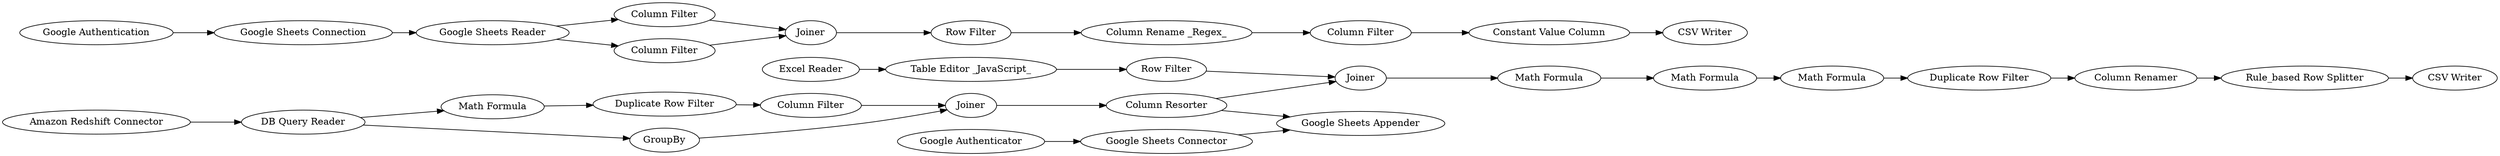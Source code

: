 digraph {
	"-7698560858569212096_58" [label=GroupBy]
	"-7698560858569212096_11" [label="Constant Value Column"]
	"-7698560858569212096_10" [label="Column Filter"]
	"-7698560858569212096_9" [label="Column Rename _Regex_"]
	"-7698560858569212096_63" [label=Joiner]
	"-7698560858569212096_16" [label="DB Query Reader"]
	"-7698560858569212096_62" [label="Column Resorter"]
	"-7698560858569212096_61" [label=Joiner]
	"-7698560858569212096_12" [label="CSV Writer"]
	"-7698560858569212096_66" [label="Duplicate Row Filter"]
	"-7698560858569212096_75" [label="CSV Writer"]
	"-7698560858569212096_13" [label="Excel Reader"]
	"-7698560858569212096_59" [label="Duplicate Row Filter"]
	"-7698560858569212096_69" [label="Google Authenticator"]
	"-7698560858569212096_14" [label="Amazon Redshift Connector"]
	"-7698560858569212096_64" [label="Table Editor _JavaScript_"]
	"-7698560858569212096_74" [label="Math Formula"]
	"-7698560858569212096_7" [label=Joiner]
	"-7698560858569212096_71" [label="Column Renamer"]
	"-7698560858569212096_76" [label="Math Formula"]
	"-7698560858569212096_68" [label="Google Sheets Connector"]
	"-7698560858569212096_67" [label="Google Sheets Appender"]
	"-7698560858569212096_6" [label="Column Filter"]
	"-7698560858569212096_73" [label="Math Formula"]
	"-7698560858569212096_60" [label="Column Filter"]
	"-7698560858569212096_8" [label="Row Filter"]
	"-7698560858569212096_4" [label="Google Sheets Reader"]
	"-7698560858569212096_1" [label="Google Authentication"]
	"-7698560858569212096_72" [label="Rule_based Row Splitter"]
	"-7698560858569212096_2" [label="Google Sheets Connection"]
	"-7698560858569212096_70" [label="Math Formula"]
	"-7698560858569212096_5" [label="Column Filter"]
	"-7698560858569212096_65" [label="Row Filter"]
	"-7698560858569212096_11" -> "-7698560858569212096_12"
	"-7698560858569212096_7" -> "-7698560858569212096_8"
	"-7698560858569212096_62" -> "-7698560858569212096_63"
	"-7698560858569212096_76" -> "-7698560858569212096_66"
	"-7698560858569212096_58" -> "-7698560858569212096_61"
	"-7698560858569212096_59" -> "-7698560858569212096_60"
	"-7698560858569212096_1" -> "-7698560858569212096_2"
	"-7698560858569212096_69" -> "-7698560858569212096_68"
	"-7698560858569212096_74" -> "-7698560858569212096_76"
	"-7698560858569212096_66" -> "-7698560858569212096_71"
	"-7698560858569212096_8" -> "-7698560858569212096_9"
	"-7698560858569212096_68" -> "-7698560858569212096_67"
	"-7698560858569212096_14" -> "-7698560858569212096_16"
	"-7698560858569212096_10" -> "-7698560858569212096_11"
	"-7698560858569212096_71" -> "-7698560858569212096_72"
	"-7698560858569212096_13" -> "-7698560858569212096_64"
	"-7698560858569212096_73" -> "-7698560858569212096_74"
	"-7698560858569212096_64" -> "-7698560858569212096_65"
	"-7698560858569212096_63" -> "-7698560858569212096_73"
	"-7698560858569212096_16" -> "-7698560858569212096_70"
	"-7698560858569212096_2" -> "-7698560858569212096_4"
	"-7698560858569212096_6" -> "-7698560858569212096_7"
	"-7698560858569212096_62" -> "-7698560858569212096_67"
	"-7698560858569212096_60" -> "-7698560858569212096_61"
	"-7698560858569212096_65" -> "-7698560858569212096_63"
	"-7698560858569212096_4" -> "-7698560858569212096_6"
	"-7698560858569212096_70" -> "-7698560858569212096_59"
	"-7698560858569212096_5" -> "-7698560858569212096_7"
	"-7698560858569212096_9" -> "-7698560858569212096_10"
	"-7698560858569212096_61" -> "-7698560858569212096_62"
	"-7698560858569212096_4" -> "-7698560858569212096_5"
	"-7698560858569212096_72" -> "-7698560858569212096_75"
	"-7698560858569212096_16" -> "-7698560858569212096_58"
	rankdir=LR
}
